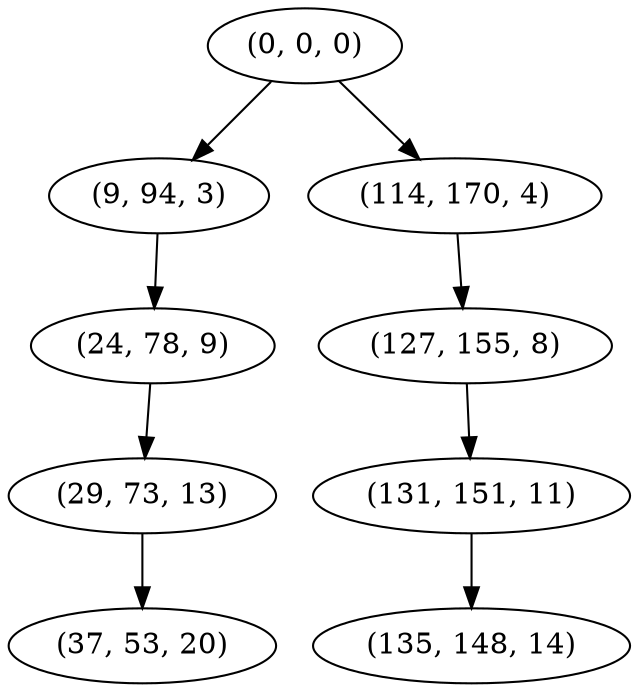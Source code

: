 digraph tree {
    "(0, 0, 0)";
    "(9, 94, 3)";
    "(24, 78, 9)";
    "(29, 73, 13)";
    "(37, 53, 20)";
    "(114, 170, 4)";
    "(127, 155, 8)";
    "(131, 151, 11)";
    "(135, 148, 14)";
    "(0, 0, 0)" -> "(9, 94, 3)";
    "(0, 0, 0)" -> "(114, 170, 4)";
    "(9, 94, 3)" -> "(24, 78, 9)";
    "(24, 78, 9)" -> "(29, 73, 13)";
    "(29, 73, 13)" -> "(37, 53, 20)";
    "(114, 170, 4)" -> "(127, 155, 8)";
    "(127, 155, 8)" -> "(131, 151, 11)";
    "(131, 151, 11)" -> "(135, 148, 14)";
}
